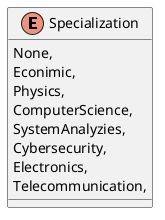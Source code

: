 @startuml
enum Specialization {
    None,
    Econimic,
    Physics,
    ComputerScience,
    SystemAnalyzies,
    Cybersecurity,
    Electronics,
    Telecommunication,
}
@enduml
